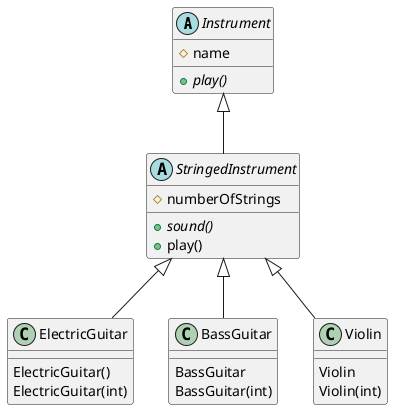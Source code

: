 @startuml
abstract Instrument{
    {field} #  name
    {abstract} + play()
}

abstract StringedInstrument{
    {field} # numberOfStrings
    {abstract} +  sound()
    {method} +  play()
}

Instrument <|-- StringedInstrument

class ElectricGuitar{
    {method}ElectricGuitar()
    {method} ElectricGuitar(int)
}

class BassGuitar{
    {method} BassGuitar
    {method} BassGuitar(int)
}

class Violin{
    {method} Violin
    {method} Violin(int)
}
StringedInstrument <|-- ElectricGuitar
StringedInstrument <|-- BassGuitar
StringedInstrument <|-- Violin


@enduml